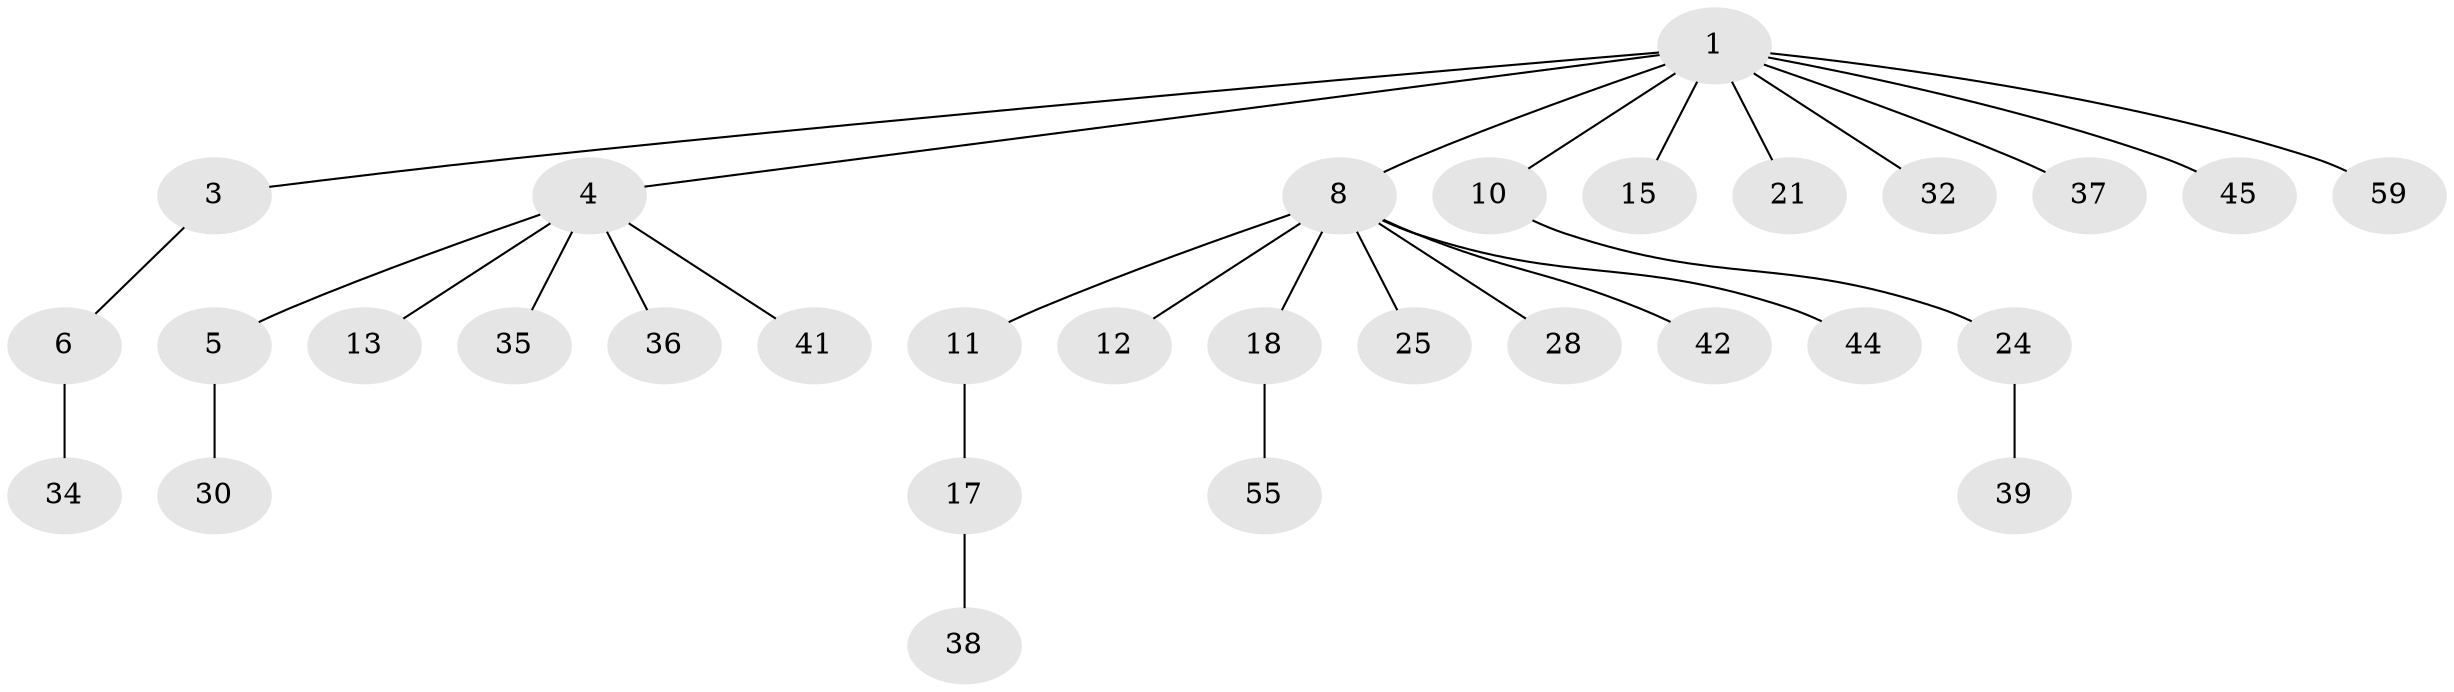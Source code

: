 // original degree distribution, {6: 0.031746031746031744, 3: 0.1111111111111111, 4: 0.09523809523809523, 2: 0.20634920634920634, 7: 0.015873015873015872, 1: 0.5396825396825397}
// Generated by graph-tools (version 1.1) at 2025/15/03/09/25 04:15:36]
// undirected, 31 vertices, 30 edges
graph export_dot {
graph [start="1"]
  node [color=gray90,style=filled];
  1 [super="+2"];
  3 [super="+40"];
  4 [super="+7"];
  5;
  6 [super="+14"];
  8 [super="+9+47+29"];
  10 [super="+16"];
  11;
  12 [super="+53"];
  13;
  15 [super="+23"];
  17 [super="+20+43"];
  18 [super="+49"];
  21 [super="+56+22+26"];
  24 [super="+31+27"];
  25;
  28;
  30;
  32;
  34;
  35;
  36;
  37;
  38 [super="+50+48"];
  39;
  41;
  42;
  44;
  45 [super="+63"];
  55;
  59;
  1 -- 3;
  1 -- 8;
  1 -- 10;
  1 -- 45;
  1 -- 59;
  1 -- 32;
  1 -- 4;
  1 -- 37;
  1 -- 21;
  1 -- 15;
  3 -- 6;
  4 -- 5;
  4 -- 13;
  4 -- 41;
  4 -- 35;
  4 -- 36;
  5 -- 30;
  6 -- 34;
  8 -- 42;
  8 -- 11;
  8 -- 12;
  8 -- 44;
  8 -- 18;
  8 -- 25;
  8 -- 28;
  10 -- 24;
  11 -- 17;
  17 -- 38;
  18 -- 55;
  24 -- 39;
}
